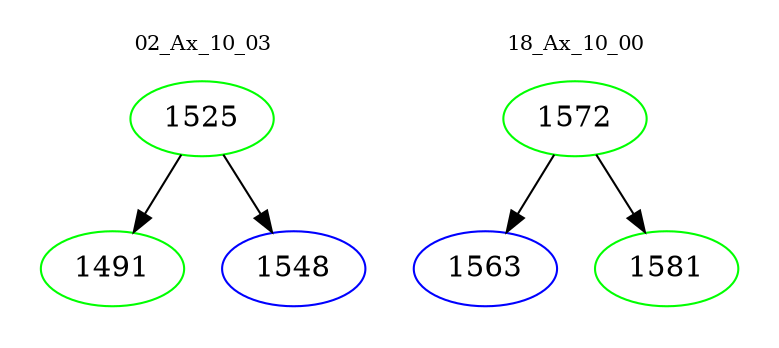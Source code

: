 digraph{
subgraph cluster_0 {
color = white
label = "02_Ax_10_03";
fontsize=10;
T0_1525 [label="1525", color="green"]
T0_1525 -> T0_1491 [color="black"]
T0_1491 [label="1491", color="green"]
T0_1525 -> T0_1548 [color="black"]
T0_1548 [label="1548", color="blue"]
}
subgraph cluster_1 {
color = white
label = "18_Ax_10_00";
fontsize=10;
T1_1572 [label="1572", color="green"]
T1_1572 -> T1_1563 [color="black"]
T1_1563 [label="1563", color="blue"]
T1_1572 -> T1_1581 [color="black"]
T1_1581 [label="1581", color="green"]
}
}
